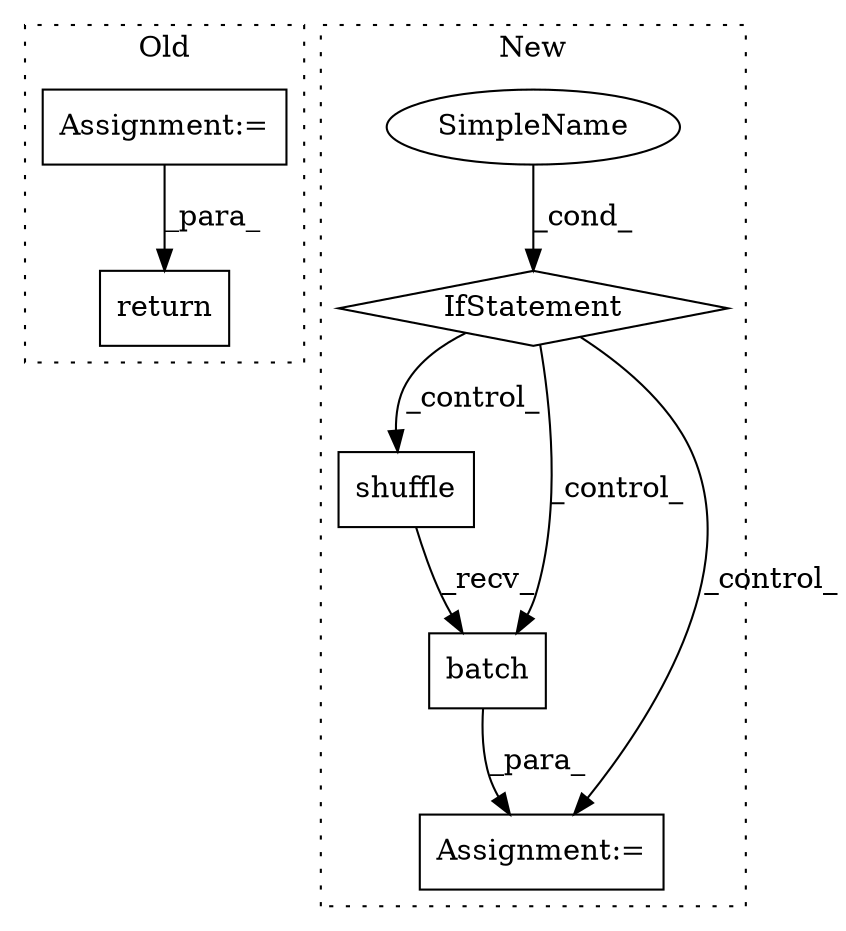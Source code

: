 digraph G {
subgraph cluster0 {
1 [label="return" a="41" s="1292" l="7" shape="box"];
5 [label="Assignment:=" a="7" s="1183" l="1" shape="box"];
label = "Old";
style="dotted";
}
subgraph cluster1 {
2 [label="shuffle" a="32" s="1379,1391" l="8,1" shape="box"];
3 [label="IfStatement" a="25" s="1306,1353" l="4,2" shape="diamond"];
4 [label="SimpleName" a="42" s="" l="" shape="ellipse"];
6 [label="batch" a="32" s="1402,1418" l="6,1" shape="box"];
7 [label="Assignment:=" a="7" s="1370" l="1" shape="box"];
label = "New";
style="dotted";
}
2 -> 6 [label="_recv_"];
3 -> 2 [label="_control_"];
3 -> 6 [label="_control_"];
3 -> 7 [label="_control_"];
4 -> 3 [label="_cond_"];
5 -> 1 [label="_para_"];
6 -> 7 [label="_para_"];
}